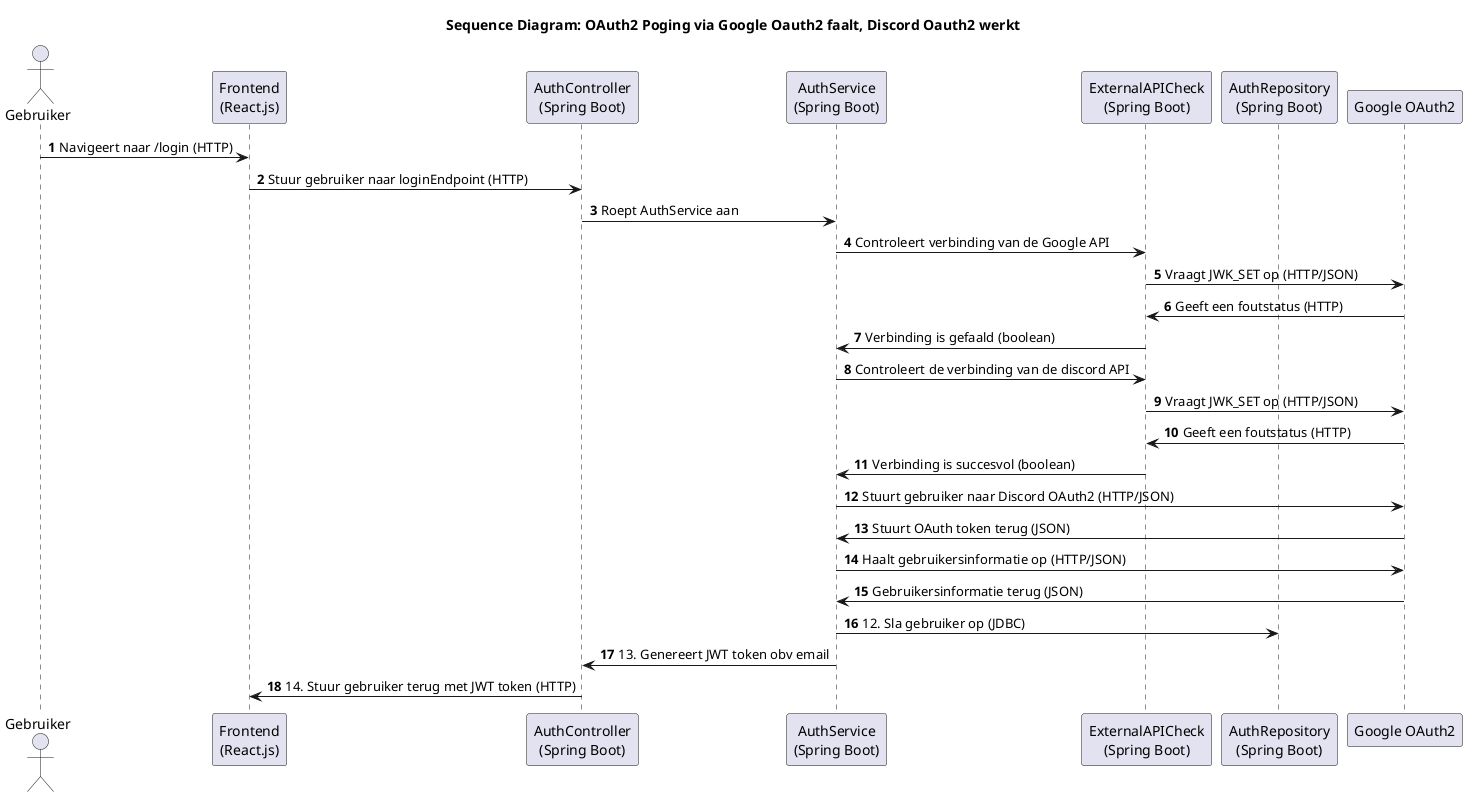 @startuml
autonumber
title Sequence Diagram: OAuth2 Poging via Google Oauth2 faalt, Discord Oauth2 werkt

actor Gebruiker
participant "Frontend\n(React.js)" as Frontend
participant "AuthController\n(Spring Boot)" as AuthController
participant "AuthService\n(Spring Boot)" as AuthService
participant "ExternalAPICheck\n(Spring Boot)" as ExternalAPICheck
participant "AuthRepository\n(Spring Boot)" as AuthRepository
participant "Google OAuth2" as Google

Gebruiker -> Frontend: Navigeert naar /login (HTTP)
Frontend -> AuthController: Stuur gebruiker naar loginEndpoint (HTTP)
AuthController -> AuthService: Roept AuthService aan

AuthService -> ExternalAPICheck: Controleert verbinding van de Google API
ExternalAPICheck -> Google: Vraagt JWK_SET op (HTTP/JSON)
Google -> ExternalAPICheck: Geeft een foutstatus (HTTP)
ExternalAPICheck -> AuthService: Verbinding is gefaald (boolean)

AuthService -> ExternalAPICheck : Controleert de verbinding van de discord API
ExternalAPICheck -> Google: Vraagt JWK_SET op (HTTP/JSON)
Google -> ExternalAPICheck: Geeft een foutstatus (HTTP)
ExternalAPICheck -> AuthService: Verbinding is succesvol (boolean)

AuthService -> Google: Stuurt gebruiker naar Discord OAuth2 (HTTP/JSON)
Google -> AuthService: Stuurt OAuth token terug (JSON)
AuthService -> Google: Haalt gebruikersinformatie op (HTTP/JSON)
Google -> AuthService: Gebruikersinformatie terug (JSON)

AuthService -> AuthRepository: 12. Sla gebruiker op (JDBC)
AuthService -> AuthController: 13. Genereert JWT token obv email
AuthController -> Frontend: 14. Stuur gebruiker terug met JWT token (HTTP)

@enduml
